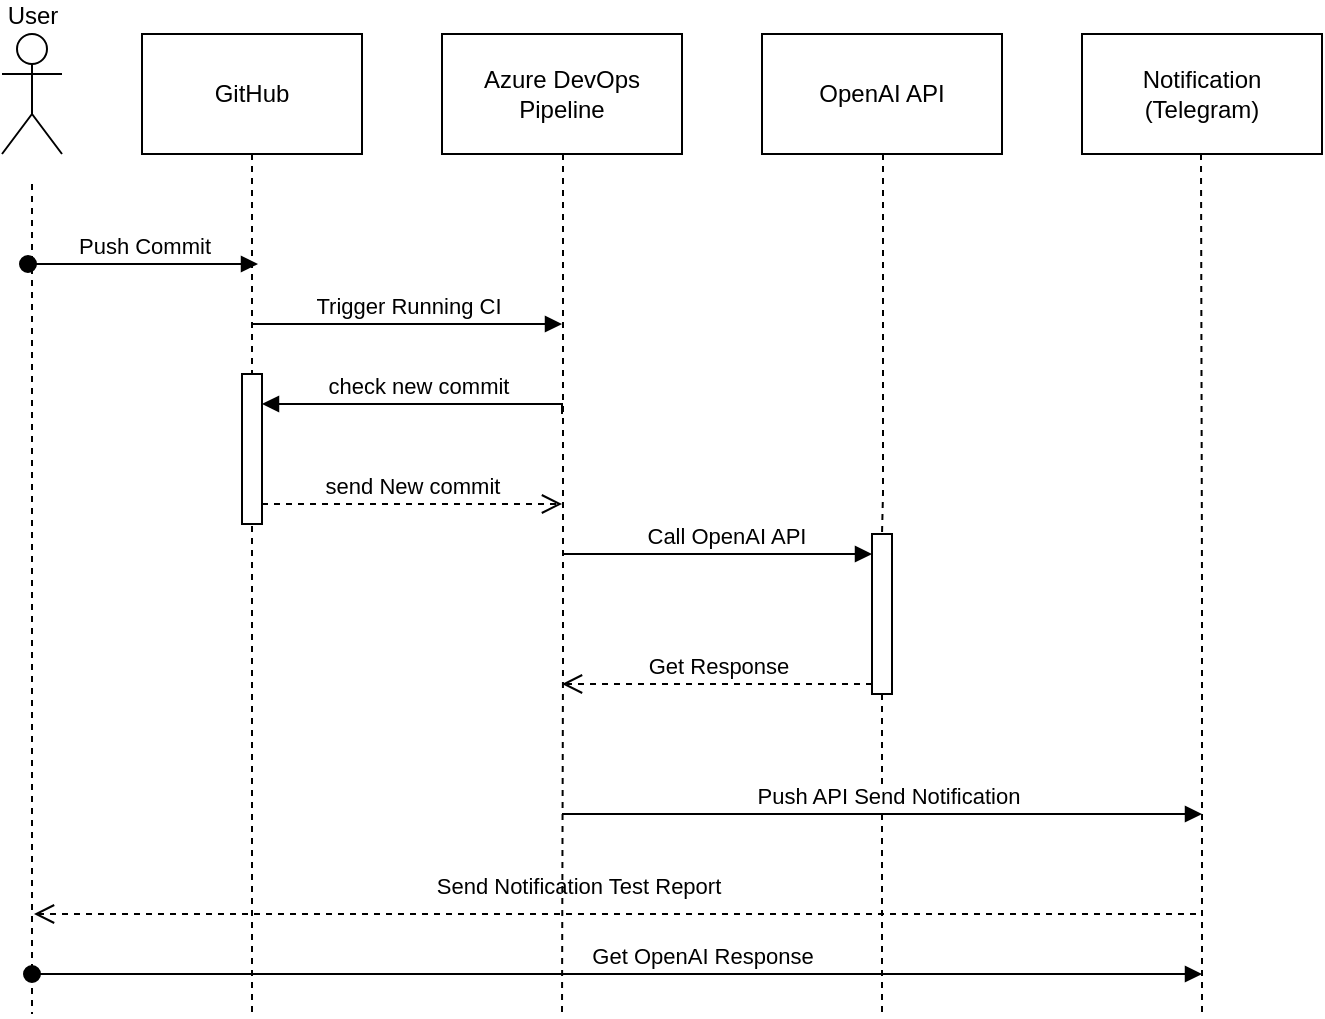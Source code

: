 <mxfile version="22.0.6" type="device">
  <diagram name="Page-1" id="2YBvvXClWsGukQMizWep">
    <mxGraphModel dx="1042" dy="569" grid="1" gridSize="10" guides="1" tooltips="1" connect="1" arrows="1" fold="1" page="1" pageScale="1" pageWidth="850" pageHeight="1100" math="0" shadow="0">
      <root>
        <mxCell id="0" />
        <mxCell id="1" parent="0" />
        <mxCell id="r-QJJK2opc04MjOTLEjq-28" value="User" style="shape=umlActor;verticalLabelPosition=top;verticalAlign=bottom;html=1;labelPosition=center;align=center;" parent="1" vertex="1">
          <mxGeometry x="90" y="20" width="30" height="60" as="geometry" />
        </mxCell>
        <mxCell id="r-QJJK2opc04MjOTLEjq-31" value="OpenAI API" style="whiteSpace=wrap;html=1;" parent="1" vertex="1">
          <mxGeometry x="470" y="20" width="120" height="60" as="geometry" />
        </mxCell>
        <mxCell id="r-QJJK2opc04MjOTLEjq-33" value="Notification (Telegram)" style="whiteSpace=wrap;html=1;" parent="1" vertex="1">
          <mxGeometry x="630" y="20" width="120" height="60" as="geometry" />
        </mxCell>
        <mxCell id="r-QJJK2opc04MjOTLEjq-35" style="edgeStyle=orthogonalEdgeStyle;rounded=0;orthogonalLoop=1;jettySize=auto;html=1;dashed=1;endArrow=none;endFill=0;" parent="1" source="r-QJJK2opc04MjOTLEjq-60" edge="1">
          <mxGeometry relative="1" as="geometry">
            <mxPoint x="530" y="510" as="targetPoint" />
            <mxPoint x="530.5" y="80" as="sourcePoint" />
            <Array as="points">
              <mxPoint x="531" y="335" />
              <mxPoint x="530" y="440" />
            </Array>
          </mxGeometry>
        </mxCell>
        <mxCell id="r-QJJK2opc04MjOTLEjq-39" style="edgeStyle=orthogonalEdgeStyle;rounded=0;orthogonalLoop=1;jettySize=auto;html=1;dashed=1;endArrow=none;endFill=0;" parent="1" edge="1">
          <mxGeometry relative="1" as="geometry">
            <mxPoint x="105" y="510" as="targetPoint" />
            <mxPoint x="105" y="95" as="sourcePoint" />
            <Array as="points">
              <mxPoint x="105" y="95" />
            </Array>
          </mxGeometry>
        </mxCell>
        <mxCell id="r-QJJK2opc04MjOTLEjq-57" style="edgeStyle=orthogonalEdgeStyle;rounded=0;orthogonalLoop=1;jettySize=auto;html=1;dashed=1;endArrow=none;endFill=0;" parent="1" edge="1">
          <mxGeometry relative="1" as="geometry">
            <mxPoint x="690" y="510" as="targetPoint" />
            <mxPoint x="689.5" y="80" as="sourcePoint" />
          </mxGeometry>
        </mxCell>
        <mxCell id="r-QJJK2opc04MjOTLEjq-61" value="Call OpenAI API" style="html=1;verticalAlign=bottom;endArrow=block;edgeStyle=elbowEdgeStyle;elbow=vertical;curved=0;rounded=0;" parent="1" target="r-QJJK2opc04MjOTLEjq-60" edge="1">
          <mxGeometry x="0.057" relative="1" as="geometry">
            <mxPoint x="370" y="280" as="sourcePoint" />
            <Array as="points">
              <mxPoint x="441" y="280" />
              <mxPoint x="762" y="275" />
            </Array>
            <mxPoint as="offset" />
            <mxPoint x="533" y="280" as="targetPoint" />
          </mxGeometry>
        </mxCell>
        <mxCell id="r-QJJK2opc04MjOTLEjq-62" value="Get Response" style="html=1;verticalAlign=bottom;endArrow=open;dashed=1;endSize=8;edgeStyle=elbowEdgeStyle;elbow=vertical;curved=0;rounded=0;" parent="1" source="r-QJJK2opc04MjOTLEjq-60" edge="1">
          <mxGeometry relative="1" as="geometry">
            <mxPoint x="370" y="345" as="targetPoint" />
          </mxGeometry>
        </mxCell>
        <mxCell id="r-QJJK2opc04MjOTLEjq-71" value="Push API Send Notification" style="html=1;verticalAlign=bottom;endArrow=block;edgeStyle=elbowEdgeStyle;elbow=vertical;curved=0;rounded=0;" parent="1" edge="1">
          <mxGeometry x="0.02" relative="1" as="geometry">
            <mxPoint x="370" y="410" as="sourcePoint" />
            <Array as="points">
              <mxPoint x="370" y="410" />
            </Array>
            <mxPoint as="offset" />
            <mxPoint x="690" y="410" as="targetPoint" />
          </mxGeometry>
        </mxCell>
        <mxCell id="r-QJJK2opc04MjOTLEjq-72" value="Send Notification Test Report" style="html=1;verticalAlign=bottom;endArrow=open;dashed=1;endSize=8;edgeStyle=elbowEdgeStyle;elbow=vertical;curved=0;rounded=0;" parent="1" edge="1">
          <mxGeometry x="0.064" y="-5" relative="1" as="geometry">
            <mxPoint x="106" y="460" as="targetPoint" />
            <mxPoint as="offset" />
            <mxPoint x="687" y="460" as="sourcePoint" />
          </mxGeometry>
        </mxCell>
        <mxCell id="r-QJJK2opc04MjOTLEjq-73" value="Get OpenAI Response" style="html=1;verticalAlign=bottom;startArrow=oval;startFill=1;endArrow=block;startSize=8;edgeStyle=elbowEdgeStyle;elbow=vertical;curved=0;rounded=0;" parent="1" edge="1">
          <mxGeometry x="0.143" width="60" relative="1" as="geometry">
            <mxPoint x="105" y="490" as="sourcePoint" />
            <mxPoint x="690" y="490" as="targetPoint" />
            <mxPoint as="offset" />
          </mxGeometry>
        </mxCell>
        <mxCell id="4MlkPoDC-iZfPtkaoR5_-2" style="edgeStyle=orthogonalEdgeStyle;rounded=0;orthogonalLoop=1;jettySize=auto;html=1;dashed=1;endArrow=none;endFill=0;" parent="1" source="4MlkPoDC-iZfPtkaoR5_-3" edge="1">
          <mxGeometry relative="1" as="geometry">
            <mxPoint x="215" y="510" as="targetPoint" />
            <Array as="points">
              <mxPoint x="215" y="470" />
              <mxPoint x="215" y="470" />
            </Array>
          </mxGeometry>
        </mxCell>
        <mxCell id="4MlkPoDC-iZfPtkaoR5_-3" value="GitHub" style="html=1;whiteSpace=wrap;" parent="1" vertex="1">
          <mxGeometry x="160" y="20" width="110" height="60" as="geometry" />
        </mxCell>
        <mxCell id="4MlkPoDC-iZfPtkaoR5_-4" value="Azure DevOps Pipeline" style="whiteSpace=wrap;html=1;" parent="1" vertex="1">
          <mxGeometry x="310" y="20" width="120" height="60" as="geometry" />
        </mxCell>
        <mxCell id="4MlkPoDC-iZfPtkaoR5_-5" style="edgeStyle=orthogonalEdgeStyle;rounded=0;orthogonalLoop=1;jettySize=auto;html=1;dashed=1;endArrow=none;endFill=0;" parent="1" edge="1">
          <mxGeometry relative="1" as="geometry">
            <mxPoint x="371" y="510" as="targetPoint" />
            <mxPoint x="370.5" y="80" as="sourcePoint" />
            <Array as="points">
              <mxPoint x="370" y="335" />
              <mxPoint x="370" y="335" />
            </Array>
          </mxGeometry>
        </mxCell>
        <mxCell id="4MlkPoDC-iZfPtkaoR5_-7" value="Push Commit" style="html=1;verticalAlign=bottom;startArrow=oval;startFill=1;endArrow=block;startSize=8;edgeStyle=elbowEdgeStyle;elbow=vertical;curved=0;rounded=0;" parent="1" edge="1">
          <mxGeometry width="60" relative="1" as="geometry">
            <mxPoint x="103" y="135" as="sourcePoint" />
            <mxPoint x="218" y="135" as="targetPoint" />
          </mxGeometry>
        </mxCell>
        <mxCell id="4MlkPoDC-iZfPtkaoR5_-8" value="Trigger Running CI" style="html=1;verticalAlign=bottom;endArrow=block;edgeStyle=elbowEdgeStyle;elbow=vertical;curved=0;rounded=0;" parent="1" edge="1">
          <mxGeometry width="80" relative="1" as="geometry">
            <mxPoint x="215" y="165" as="sourcePoint" />
            <mxPoint x="370" y="165" as="targetPoint" />
          </mxGeometry>
        </mxCell>
        <mxCell id="4MlkPoDC-iZfPtkaoR5_-9" value="" style="html=1;points=[];perimeter=orthogonalPerimeter;outlineConnect=0;targetShapes=umlLifeline;portConstraint=eastwest;newEdgeStyle={&quot;edgeStyle&quot;:&quot;elbowEdgeStyle&quot;,&quot;elbow&quot;:&quot;vertical&quot;,&quot;curved&quot;:0,&quot;rounded&quot;:0};" parent="1" vertex="1">
          <mxGeometry x="210" y="190" width="10" height="75" as="geometry" />
        </mxCell>
        <mxCell id="4MlkPoDC-iZfPtkaoR5_-10" value="check new commit" style="html=1;verticalAlign=bottom;endArrow=block;edgeStyle=elbowEdgeStyle;elbow=vertical;curved=0;rounded=0;" parent="1" target="4MlkPoDC-iZfPtkaoR5_-9" edge="1">
          <mxGeometry relative="1" as="geometry">
            <mxPoint x="370" y="210" as="sourcePoint" />
            <Array as="points">
              <mxPoint x="285" y="205" />
            </Array>
          </mxGeometry>
        </mxCell>
        <mxCell id="4MlkPoDC-iZfPtkaoR5_-11" value="send New commit" style="html=1;verticalAlign=bottom;endArrow=open;dashed=1;endSize=8;edgeStyle=elbowEdgeStyle;elbow=vertical;curved=0;rounded=0;" parent="1" source="4MlkPoDC-iZfPtkaoR5_-9" edge="1">
          <mxGeometry relative="1" as="geometry">
            <mxPoint x="370" y="255" as="targetPoint" />
          </mxGeometry>
        </mxCell>
        <mxCell id="4MlkPoDC-iZfPtkaoR5_-12" value="" style="edgeStyle=orthogonalEdgeStyle;rounded=0;orthogonalLoop=1;jettySize=auto;html=1;dashed=1;endArrow=none;endFill=0;" parent="1" target="r-QJJK2opc04MjOTLEjq-60" edge="1">
          <mxGeometry relative="1" as="geometry">
            <mxPoint x="530" y="440" as="targetPoint" />
            <mxPoint x="530.5" y="80" as="sourcePoint" />
            <Array as="points">
              <mxPoint x="530" y="250" />
              <mxPoint x="530" y="250" />
            </Array>
          </mxGeometry>
        </mxCell>
        <mxCell id="r-QJJK2opc04MjOTLEjq-60" value="" style="html=1;points=[];perimeter=orthogonalPerimeter;outlineConnect=0;targetShapes=umlLifeline;portConstraint=eastwest;newEdgeStyle={&quot;edgeStyle&quot;:&quot;elbowEdgeStyle&quot;,&quot;elbow&quot;:&quot;vertical&quot;,&quot;curved&quot;:0,&quot;rounded&quot;:0};" parent="1" vertex="1">
          <mxGeometry x="525" y="270" width="10" height="80" as="geometry" />
        </mxCell>
      </root>
    </mxGraphModel>
  </diagram>
</mxfile>
